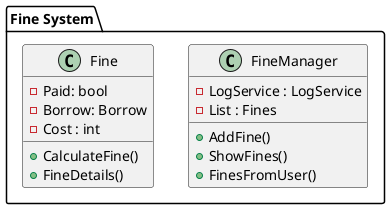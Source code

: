 @startuml FineSystem
package "Fine System" {
    
    ' Define main classes

    class FineManager {
        - LogService : LogService
        - List : Fines
        + AddFine()
        + ShowFines()
        + FinesFromUser()
    }

    class Fine {
        - Paid: bool
        - Borrow: Borrow
        - Cost : int
        + CalculateFine()
        + FineDetails()
    }
}
@enduml 